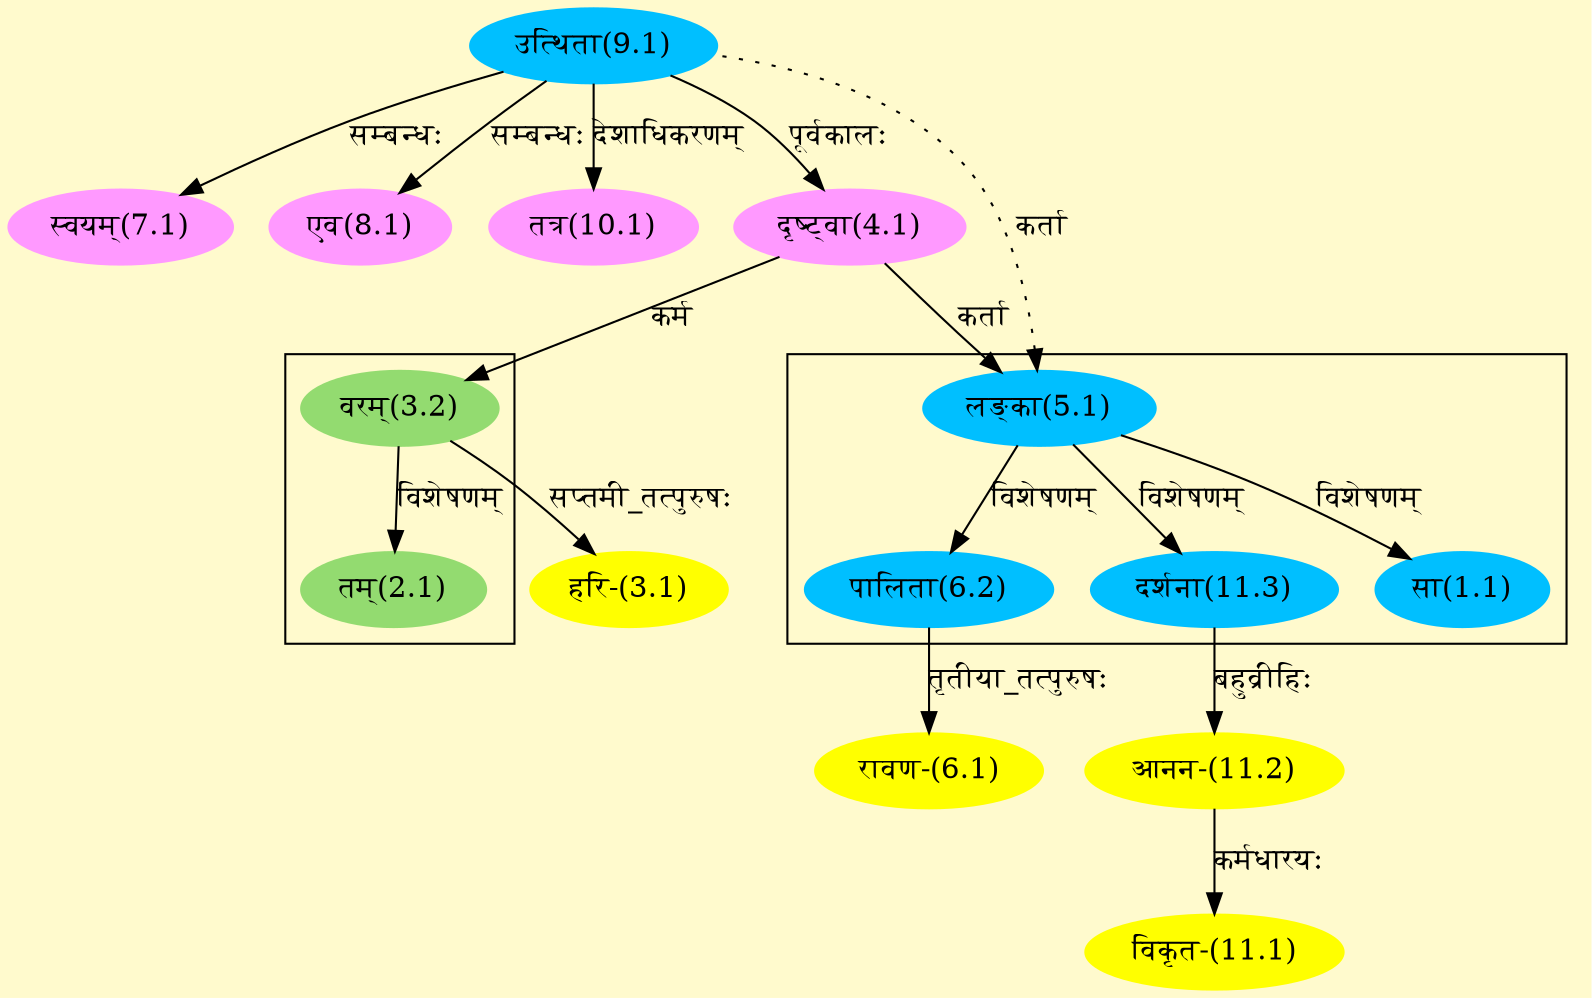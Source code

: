 digraph G{
rankdir=BT;
 compound=true;
 bgcolor="lemonchiffon1";

subgraph cluster_1{
Node1_1 [style=filled, color="#00BFFF" label = "सा(1.1)"]
Node5_1 [style=filled, color="#00BFFF" label = "लङ्का(5.1)"]
Node6_2 [style=filled, color="#00BFFF" label = "पालिता(6.2)"]
Node11_3 [style=filled, color="#00BFFF" label = "दर्शना(11.3)"]

}

subgraph cluster_2{
Node2_1 [style=filled, color="#93DB70" label = "तम्(2.1)"]
Node3_2 [style=filled, color="#93DB70" label = "वरम्(3.2)"]

}
Node3_1 [style=filled, color="#FFFF00" label = "हरि-(3.1)"]
Node3_2 [style=filled, color="#93DB70" label = "वरम्(3.2)"]
Node4_1 [style=filled, color="#FF99FF" label = "दृष्ट्वा(4.1)"]
Node9_1 [style=filled, color="#00BFFF" label = "उत्थिता(9.1)"]
Node5_1 [style=filled, color="#00BFFF" label = "लङ्का(5.1)"]
Node6_1 [style=filled, color="#FFFF00" label = "रावण-(6.1)"]
Node6_2 [style=filled, color="#00BFFF" label = "पालिता(6.2)"]
Node7_1 [style=filled, color="#FF99FF" label = "स्वयम्(7.1)"]
Node8_1 [style=filled, color="#FF99FF" label = "एव(8.1)"]
Node10_1 [style=filled, color="#FF99FF" label = "तत्र(10.1)"]
Node11_1 [style=filled, color="#FFFF00" label = "विकृत-(11.1)"]
Node11_2 [style=filled, color="#FFFF00" label = "आनन-(11.2)"]
Node11_3 [style=filled, color="#00BFFF" label = "दर्शना(11.3)"]
/* Start of Relations section */

Node1_1 -> Node5_1 [  label="विशेषणम्"  dir="back" ]
Node2_1 -> Node3_2 [  label="विशेषणम्"  dir="back" ]
Node3_1 -> Node3_2 [  label="सप्तमी_तत्पुरुषः"  dir="back" ]
Node3_2 -> Node4_1 [  label="कर्म"  dir="back" ]
Node4_1 -> Node9_1 [  label="पूर्वकालः"  dir="back" ]
Node5_1 -> Node4_1 [  label="कर्ता"  dir="back" ]
Node5_1 -> Node9_1 [ style=dotted label="कर्ता"  dir="back" ]
Node6_1 -> Node6_2 [  label="तृतीया_तत्पुरुषः"  dir="back" ]
Node6_2 -> Node5_1 [  label="विशेषणम्"  dir="back" ]
Node7_1 -> Node9_1 [  label="सम्बन्धः"  dir="back" ]
Node8_1 -> Node9_1 [  label="सम्बन्धः"  dir="back" ]
Node10_1 -> Node9_1 [  label="देशाधिकरणम्"  dir="back" ]
Node11_1 -> Node11_2 [  label="कर्मधारयः"  dir="back" ]
Node11_2 -> Node11_3 [  label="बहुव्रीहिः"  dir="back" ]
Node11_3 -> Node5_1 [  label="विशेषणम्"  dir="back" ]
}
